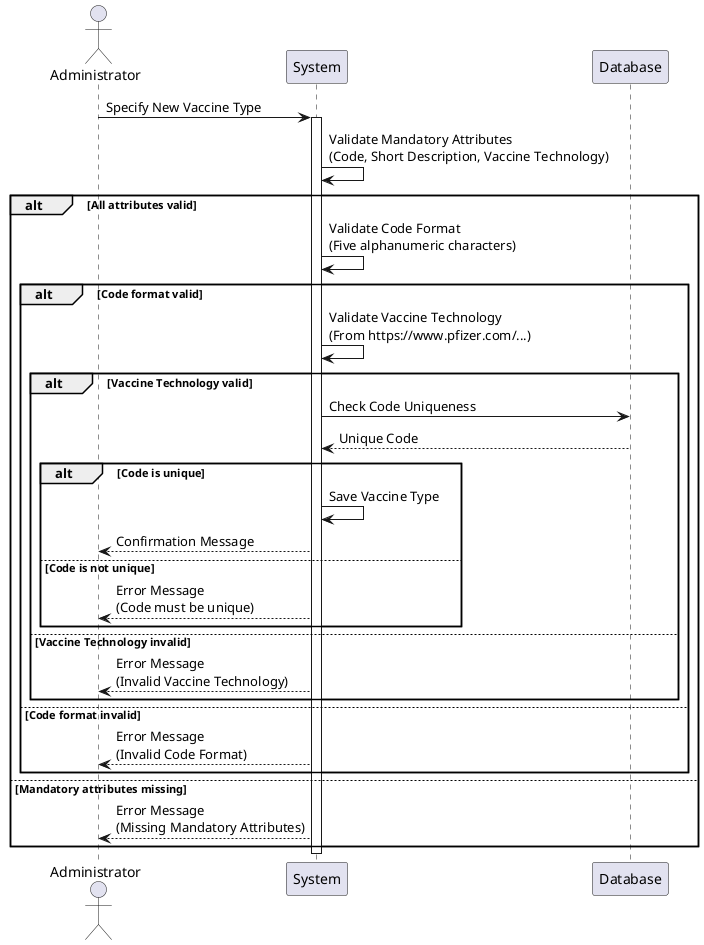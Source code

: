 @startuml
actor Administrator as Admin

Admin -> System: Specify New Vaccine Type
activate System

System -> System: Validate Mandatory Attributes\n(Code, Short Description, Vaccine Technology)
alt All attributes valid
    System -> System: Validate Code Format\n(Five alphanumeric characters)
    alt Code format valid
        System -> System: Validate Vaccine Technology\n(From https://www.pfizer.com/...)
        alt Vaccine Technology valid
            System -> Database: Check Code Uniqueness
            Database --> System: Unique Code
            alt Code is unique
                System -> System: Save Vaccine Type
                System --> Admin: Confirmation Message
            else Code is not unique
                System --> Admin: Error Message\n(Code must be unique)
            end
        else Vaccine Technology invalid
            System --> Admin: Error Message\n(Invalid Vaccine Technology)
        end
    else Code format invalid
        System --> Admin: Error Message\n(Invalid Code Format)
    end
else Mandatory attributes missing
    System --> Admin: Error Message\n(Missing Mandatory Attributes)
end

deactivate System
@enduml